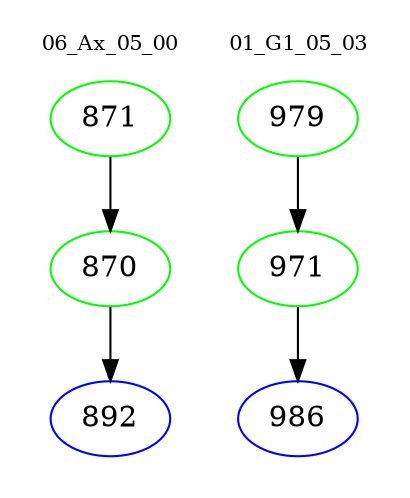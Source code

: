 digraph{
subgraph cluster_0 {
color = white
label = "06_Ax_05_00";
fontsize=10;
T0_871 [label="871", color="green"]
T0_871 -> T0_870 [color="black"]
T0_870 [label="870", color="green"]
T0_870 -> T0_892 [color="black"]
T0_892 [label="892", color="blue"]
}
subgraph cluster_1 {
color = white
label = "01_G1_05_03";
fontsize=10;
T1_979 [label="979", color="green"]
T1_979 -> T1_971 [color="black"]
T1_971 [label="971", color="green"]
T1_971 -> T1_986 [color="black"]
T1_986 [label="986", color="blue"]
}
}
